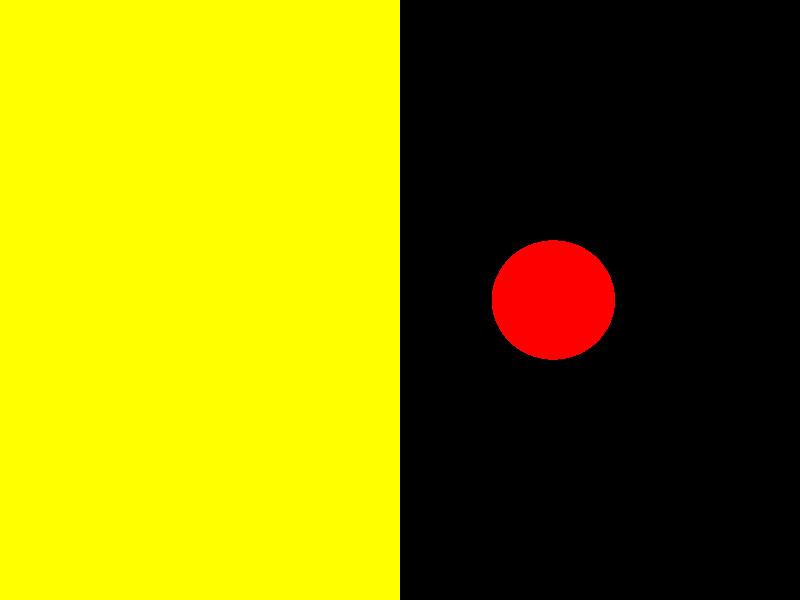 camera
{
	location <10,10,510> // la position de l'observateur
	look_at <510,10,510>  // le point de vue
	//right x*image_width/image_height	// aspect ratio
	//angle 45 // l'angle de la caméra
}

light_source { <2030,1010,510>
      color rgb<1,1,1>*0.8
}

sphere { <2030,10,0>, 200 // coord centre et rayon
         pigment { color rgb <1,0,0> }
}

plane { <0,0,1>, 1000 // coord centre et rayon
         pigment { color rgb <1,1,0> }
}

